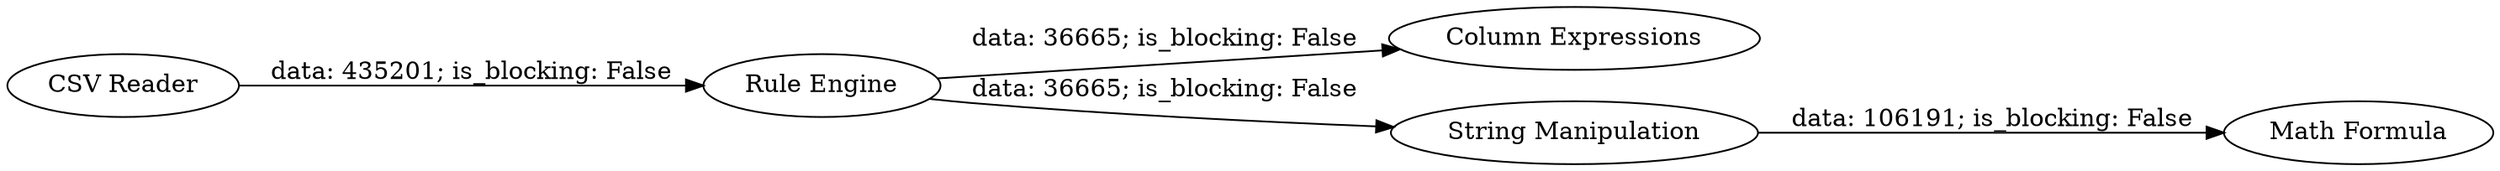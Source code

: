 digraph {
	"4695723333167721593_3" [label="Column Expressions"]
	"4695723333167721593_2" [label="String Manipulation"]
	"4695723333167721593_5" [label="CSV Reader"]
	"4695723333167721593_4" [label="Math Formula"]
	"4695723333167721593_1" [label="Rule Engine"]
	"4695723333167721593_5" -> "4695723333167721593_1" [label="data: 435201; is_blocking: False"]
	"4695723333167721593_1" -> "4695723333167721593_2" [label="data: 36665; is_blocking: False"]
	"4695723333167721593_1" -> "4695723333167721593_3" [label="data: 36665; is_blocking: False"]
	"4695723333167721593_2" -> "4695723333167721593_4" [label="data: 106191; is_blocking: False"]
	rankdir=LR
}
